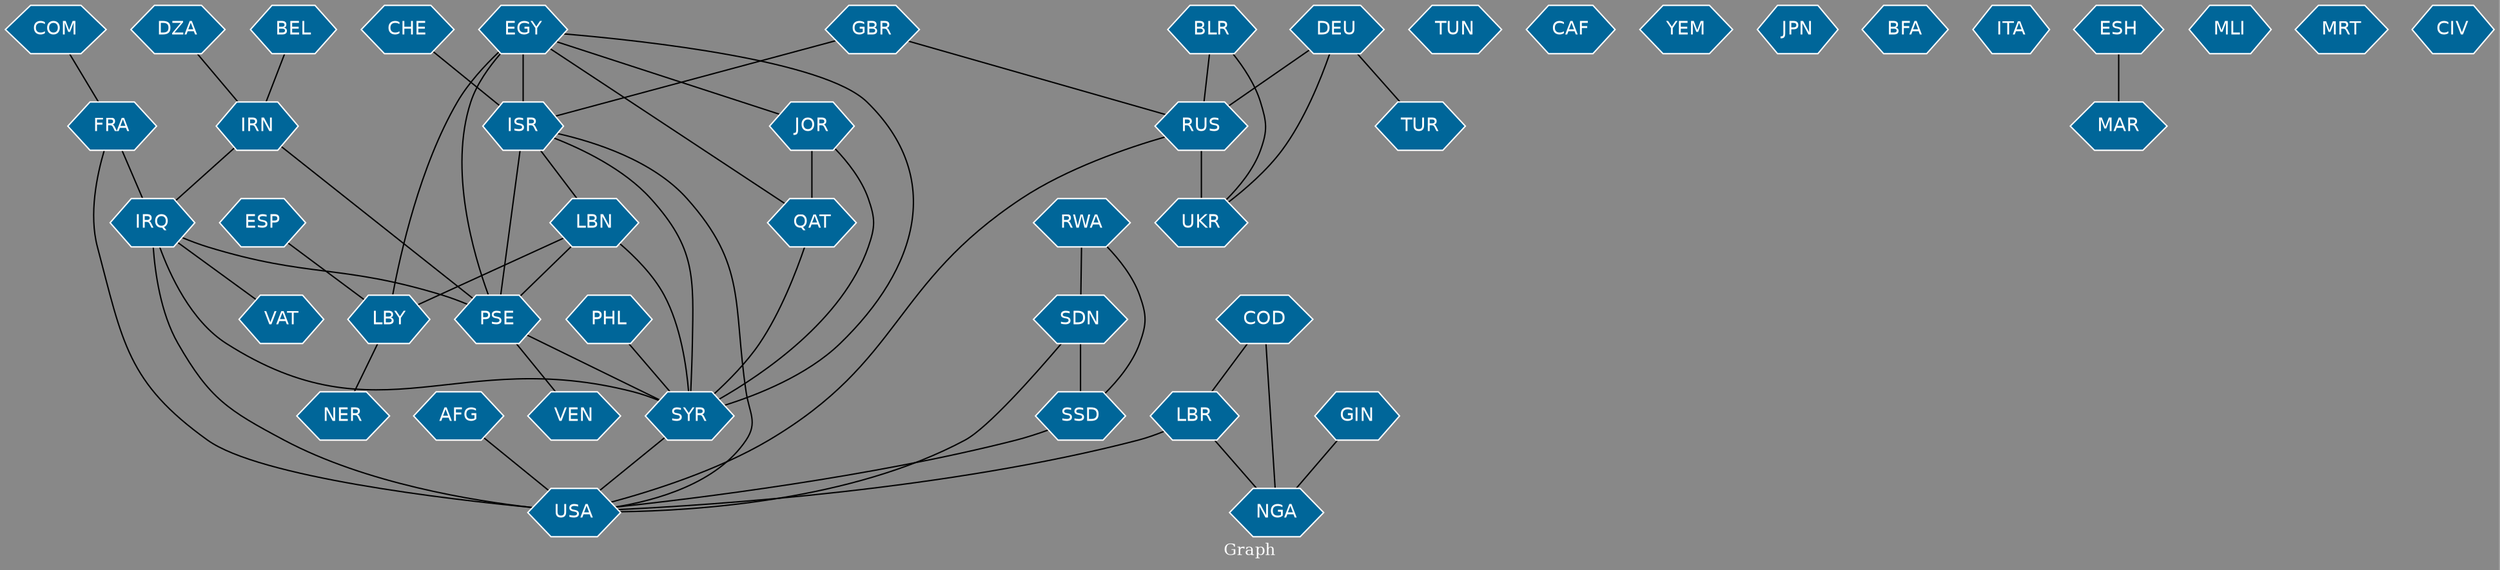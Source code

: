 // Countries together in item graph
graph {
	graph [bgcolor="#888888" fontcolor=white fontsize=12 label="Graph" outputorder=edgesfirst overlap=prism]
	node [color=white fillcolor="#006699" fontcolor=white fontname=Helvetica shape=hexagon style=filled]
	edge [arrowhead=open color=black fontcolor=white fontname=Courier fontsize=12]
		SSD [label=SSD]
		SDN [label=SDN]
		USA [label=USA]
		SYR [label=SYR]
		LBY [label=LBY]
		IRN [label=IRN]
		TUN [label=TUN]
		EGY [label=EGY]
		ISR [label=ISR]
		PSE [label=PSE]
		IRQ [label=IRQ]
		CAF [label=CAF]
		RUS [label=RUS]
		UKR [label=UKR]
		DZA [label=DZA]
		VAT [label=VAT]
		YEM [label=YEM]
		GIN [label=GIN]
		LBN [label=LBN]
		JPN [label=JPN]
		TUR [label=TUR]
		BFA [label=BFA]
		DEU [label=DEU]
		RWA [label=RWA]
		BLR [label=BLR]
		ITA [label=ITA]
		BEL [label=BEL]
		NGA [label=NGA]
		AFG [label=AFG]
		FRA [label=FRA]
		ESP [label=ESP]
		GBR [label=GBR]
		COM [label=COM]
		MAR [label=MAR]
		ESH [label=ESH]
		MLI [label=MLI]
		PHL [label=PHL]
		QAT [label=QAT]
		JOR [label=JOR]
		MRT [label=MRT]
		CHE [label=CHE]
		NER [label=NER]
		LBR [label=LBR]
		CIV [label=CIV]
		VEN [label=VEN]
		COD [label=COD]
			DZA -- IRN [weight=1]
			FRA -- USA [weight=1]
			SYR -- USA [weight=2]
			DEU -- UKR [weight=2]
			ISR -- PSE [weight=8]
			DEU -- RUS [weight=1]
			EGY -- QAT [weight=1]
			COD -- LBR [weight=1]
			IRN -- IRQ [weight=1]
			ISR -- SYR [weight=1]
			EGY -- JOR [weight=1]
			EGY -- PSE [weight=2]
			PSE -- VEN [weight=1]
			IRQ -- USA [weight=5]
			PSE -- SYR [weight=1]
			EGY -- ISR [weight=4]
			BLR -- RUS [weight=1]
			ESP -- LBY [weight=1]
			QAT -- SYR [weight=1]
			JOR -- QAT [weight=1]
			FRA -- IRQ [weight=2]
			JOR -- SYR [weight=1]
			PHL -- SYR [weight=1]
			GBR -- ISR [weight=1]
			DEU -- TUR [weight=1]
			AFG -- USA [weight=1]
			COD -- NGA [weight=1]
			CHE -- ISR [weight=1]
			BLR -- UKR [weight=1]
			IRQ -- PSE [weight=1]
			RWA -- SDN [weight=1]
			GIN -- NGA [weight=1]
			RUS -- USA [weight=1]
			ISR -- LBN [weight=1]
			SSD -- USA [weight=1]
			LBN -- PSE [weight=1]
			LBN -- SYR [weight=3]
			RUS -- UKR [weight=11]
			IRQ -- SYR [weight=3]
			LBR -- USA [weight=1]
			ESH -- MAR [weight=1]
			LBN -- LBY [weight=1]
			ISR -- USA [weight=1]
			SDN -- SSD [weight=8]
			GBR -- RUS [weight=1]
			RWA -- SSD [weight=1]
			EGY -- LBY [weight=4]
			IRN -- PSE [weight=1]
			COM -- FRA [weight=1]
			IRQ -- VAT [weight=1]
			BEL -- IRN [weight=1]
			SDN -- USA [weight=1]
			LBY -- NER [weight=1]
			EGY -- SYR [weight=1]
			LBR -- NGA [weight=1]
}